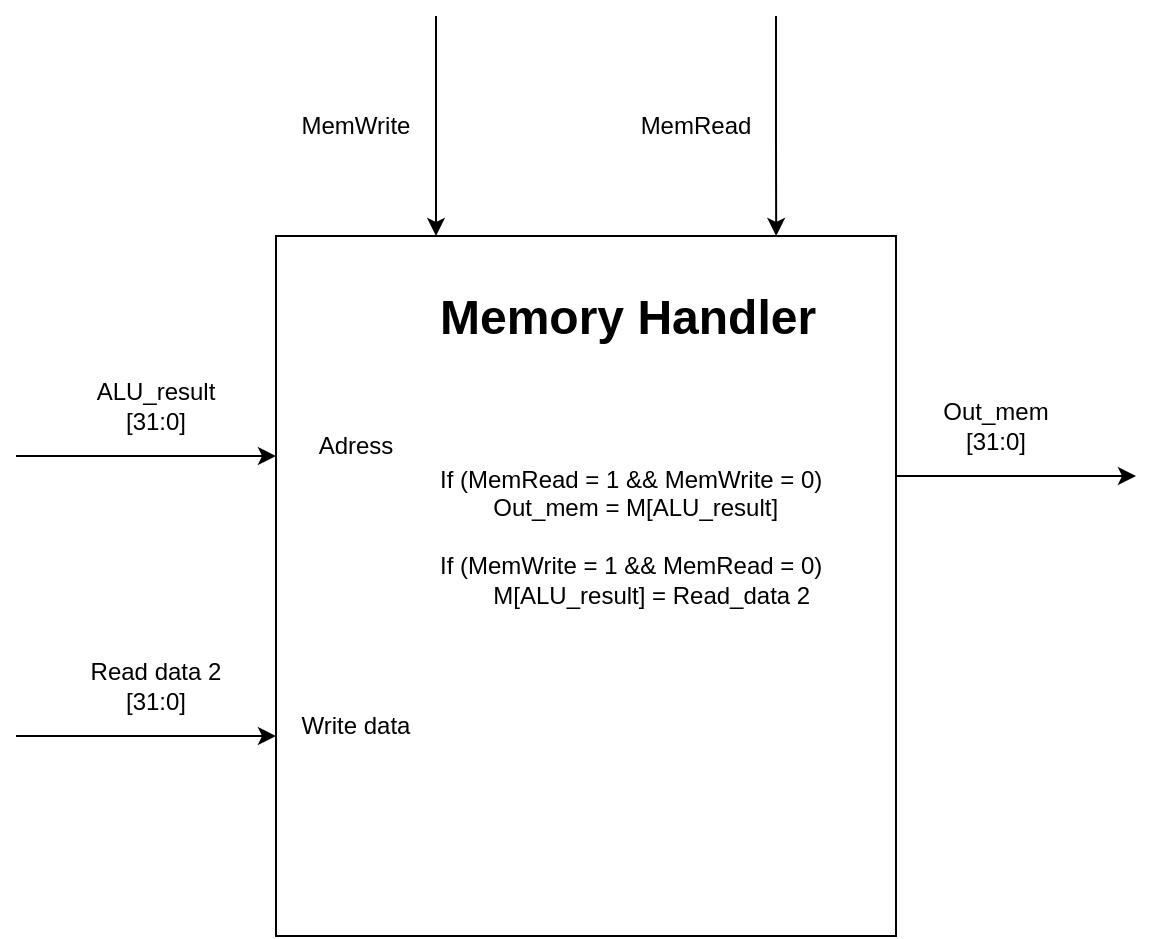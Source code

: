 <mxfile version="24.5.5" type="github">
  <diagram name="Trang-1" id="H_r4qNMvlrrulFxureWI">
    <mxGraphModel dx="495" dy="521" grid="1" gridSize="10" guides="1" tooltips="1" connect="1" arrows="1" fold="1" page="1" pageScale="1" pageWidth="827" pageHeight="1169" math="0" shadow="0">
      <root>
        <mxCell id="0" />
        <mxCell id="1" parent="0" />
        <mxCell id="SlMsK9wnepzmydgbSHyS-1" value="" style="rounded=0;whiteSpace=wrap;html=1;" parent="1" vertex="1">
          <mxGeometry x="250" y="190" width="310" height="350" as="geometry" />
        </mxCell>
        <mxCell id="SlMsK9wnepzmydgbSHyS-2" value="" style="endArrow=classic;html=1;rounded=0;entryX=-0.006;entryY=0.804;entryDx=0;entryDy=0;entryPerimeter=0;" parent="1" edge="1">
          <mxGeometry width="50" height="50" relative="1" as="geometry">
            <mxPoint x="120" y="440" as="sourcePoint" />
            <mxPoint x="250.0" y="440.0" as="targetPoint" />
          </mxGeometry>
        </mxCell>
        <mxCell id="SlMsK9wnepzmydgbSHyS-3" value="Read data 2 [31:0]" style="text;html=1;align=center;verticalAlign=middle;whiteSpace=wrap;rounded=0;" parent="1" vertex="1">
          <mxGeometry x="150" y="400" width="80" height="30" as="geometry" />
        </mxCell>
        <mxCell id="SlMsK9wnepzmydgbSHyS-4" value="" style="endArrow=classic;html=1;rounded=0;" parent="1" edge="1">
          <mxGeometry width="50" height="50" relative="1" as="geometry">
            <mxPoint x="120" y="300" as="sourcePoint" />
            <mxPoint x="250" y="300" as="targetPoint" />
          </mxGeometry>
        </mxCell>
        <mxCell id="SlMsK9wnepzmydgbSHyS-5" value="ALU_result [31:0]" style="text;html=1;align=center;verticalAlign=middle;whiteSpace=wrap;rounded=0;" parent="1" vertex="1">
          <mxGeometry x="150" y="260" width="80" height="30" as="geometry" />
        </mxCell>
        <mxCell id="SlMsK9wnepzmydgbSHyS-6" value="Write data" style="text;html=1;align=center;verticalAlign=middle;whiteSpace=wrap;rounded=0;" parent="1" vertex="1">
          <mxGeometry x="260" y="420" width="60" height="30" as="geometry" />
        </mxCell>
        <mxCell id="SlMsK9wnepzmydgbSHyS-7" value="Adress" style="text;html=1;align=center;verticalAlign=middle;whiteSpace=wrap;rounded=0;" parent="1" vertex="1">
          <mxGeometry x="260" y="280" width="60" height="30" as="geometry" />
        </mxCell>
        <mxCell id="SlMsK9wnepzmydgbSHyS-8" value="" style="endArrow=classic;html=1;rounded=0;entryX=0.342;entryY=-0.002;entryDx=0;entryDy=0;entryPerimeter=0;" parent="1" edge="1">
          <mxGeometry width="50" height="50" relative="1" as="geometry">
            <mxPoint x="330" y="80" as="sourcePoint" />
            <mxPoint x="330" y="190" as="targetPoint" />
            <Array as="points" />
          </mxGeometry>
        </mxCell>
        <mxCell id="SlMsK9wnepzmydgbSHyS-9" value="MemWrite" style="text;html=1;align=center;verticalAlign=middle;whiteSpace=wrap;rounded=0;" parent="1" vertex="1">
          <mxGeometry x="260" y="120" width="60" height="30" as="geometry" />
        </mxCell>
        <mxCell id="SlMsK9wnepzmydgbSHyS-10" value="" style="endArrow=classic;html=1;rounded=0;entryX=0.839;entryY=0;entryDx=0;entryDy=0;entryPerimeter=0;" parent="1" edge="1">
          <mxGeometry width="50" height="50" relative="1" as="geometry">
            <mxPoint x="500" y="80" as="sourcePoint" />
            <mxPoint x="500.09" y="190" as="targetPoint" />
            <Array as="points">
              <mxPoint x="500" y="140" />
            </Array>
          </mxGeometry>
        </mxCell>
        <mxCell id="SlMsK9wnepzmydgbSHyS-11" value="MemRead" style="text;html=1;align=center;verticalAlign=middle;whiteSpace=wrap;rounded=0;" parent="1" vertex="1">
          <mxGeometry x="430" y="120" width="60" height="30" as="geometry" />
        </mxCell>
        <mxCell id="SlMsK9wnepzmydgbSHyS-12" value="" style="endArrow=classic;html=1;rounded=0;" parent="1" edge="1">
          <mxGeometry width="50" height="50" relative="1" as="geometry">
            <mxPoint x="560" y="310" as="sourcePoint" />
            <mxPoint x="680" y="310" as="targetPoint" />
          </mxGeometry>
        </mxCell>
        <mxCell id="SlMsK9wnepzmydgbSHyS-13" value="&lt;h1 style=&quot;margin-top: 0px;&quot;&gt;Memory Handler&lt;/h1&gt;&lt;div&gt;&lt;br&gt;&lt;/div&gt;&lt;div&gt;&lt;br&gt;&lt;/div&gt;&lt;div&gt;&lt;br&gt;&lt;/div&gt;&lt;div&gt;If (MemRead = 1 &amp;amp;&amp;amp; MemWrite = 0)&amp;nbsp;&lt;/div&gt;&lt;div&gt;&lt;span style=&quot;white-space: pre;&quot;&gt;&#x9;&lt;/span&gt;Out_mem = M[ALU_result]&lt;br&gt;&lt;/div&gt;&lt;div&gt;&lt;br&gt;&lt;/div&gt;&lt;div&gt;If (MemWrite = 1 &amp;amp;&amp;amp; MemRead = 0)&lt;/div&gt;&lt;div&gt;&lt;span style=&quot;white-space: pre;&quot;&gt;&#x9;&lt;/span&gt;M[ALU_result] = Read_data 2&lt;br&gt;&lt;/div&gt;" style="text;html=1;whiteSpace=wrap;overflow=hidden;rounded=0;" parent="1" vertex="1">
          <mxGeometry x="330" y="210" width="200" height="290" as="geometry" />
        </mxCell>
        <mxCell id="SlMsK9wnepzmydgbSHyS-14" value="Out_mem [31:0]" style="text;html=1;align=center;verticalAlign=middle;whiteSpace=wrap;rounded=0;" parent="1" vertex="1">
          <mxGeometry x="580" y="270" width="60" height="30" as="geometry" />
        </mxCell>
      </root>
    </mxGraphModel>
  </diagram>
</mxfile>
